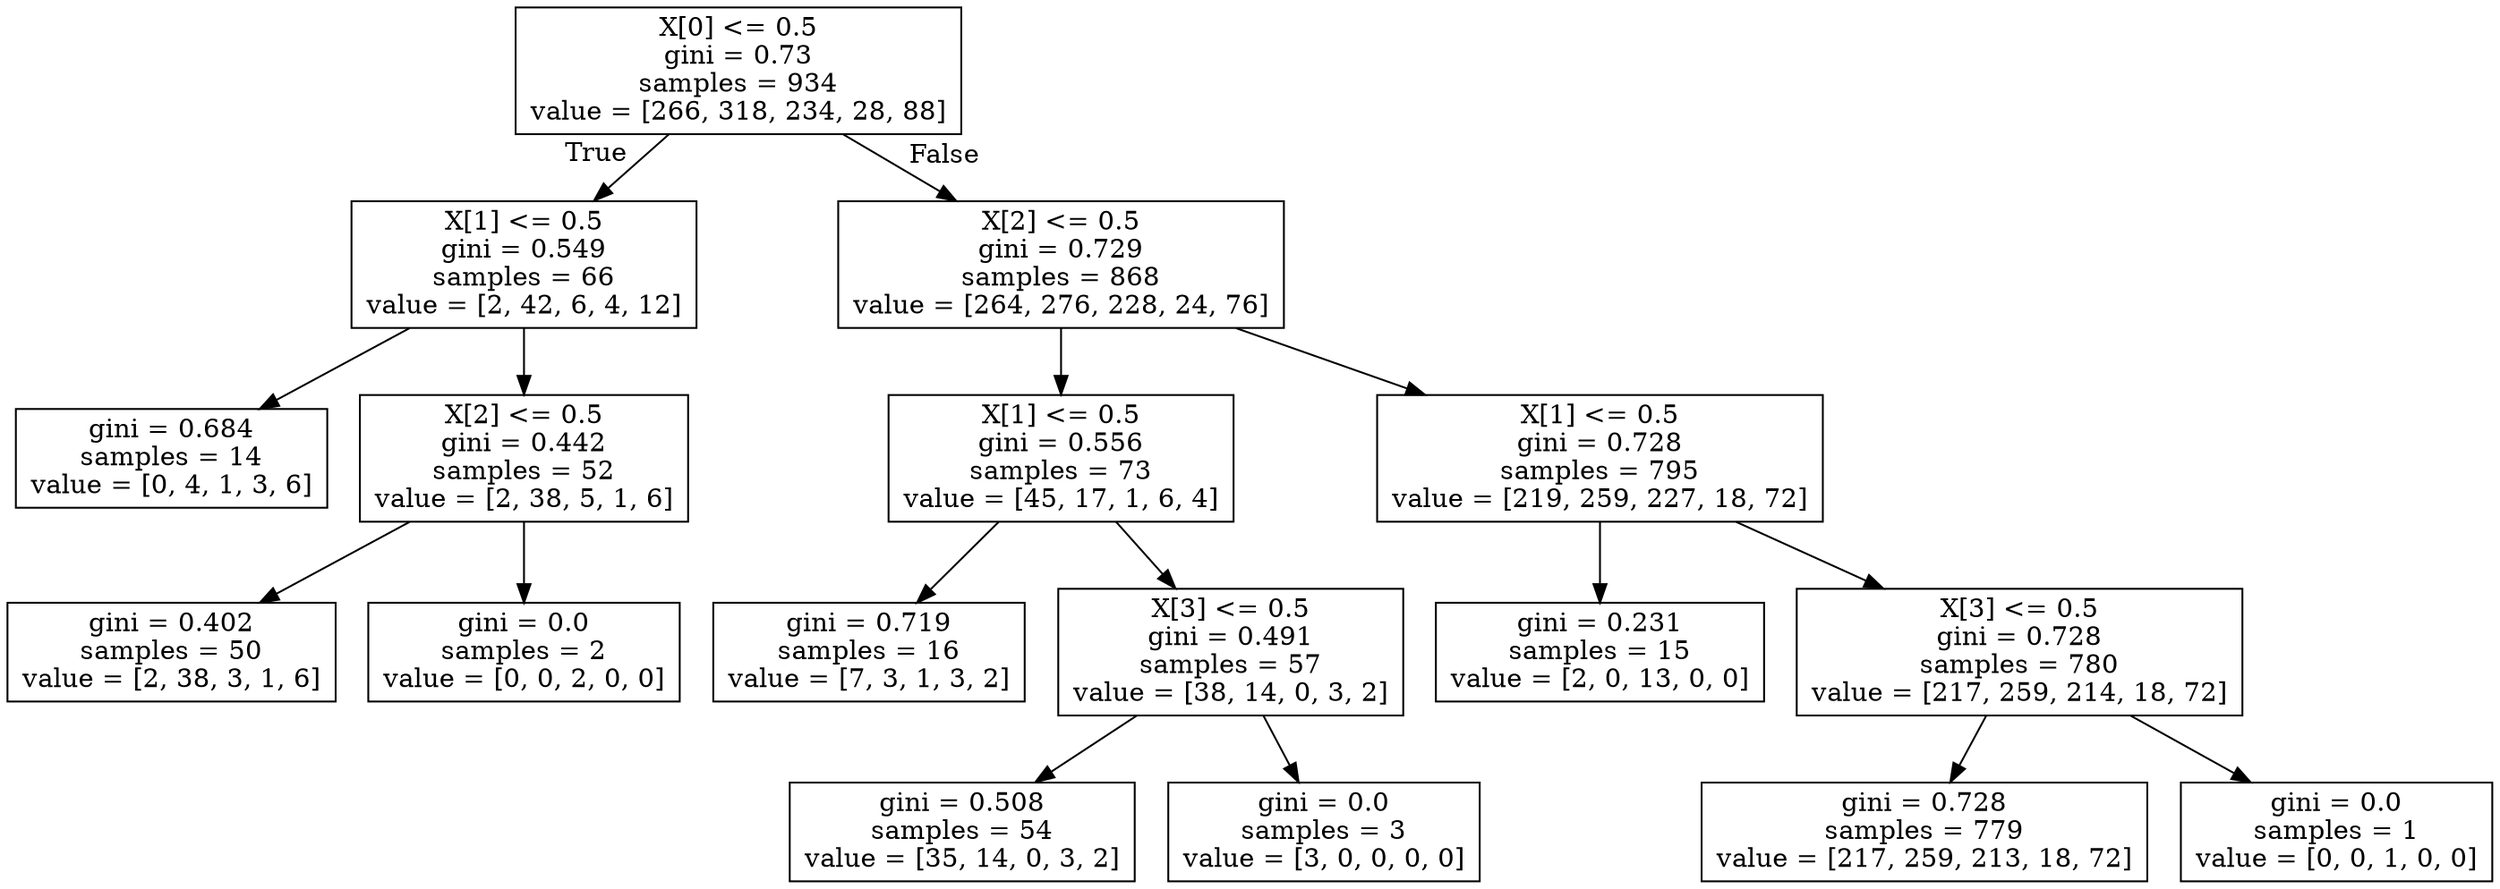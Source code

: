 digraph Tree {
node [shape=box] ;
0 [label="X[0] <= 0.5\ngini = 0.73\nsamples = 934\nvalue = [266, 318, 234, 28, 88]"] ;
1 [label="X[1] <= 0.5\ngini = 0.549\nsamples = 66\nvalue = [2, 42, 6, 4, 12]"] ;
0 -> 1 [labeldistance=2.5, labelangle=45, headlabel="True"] ;
2 [label="gini = 0.684\nsamples = 14\nvalue = [0, 4, 1, 3, 6]"] ;
1 -> 2 ;
3 [label="X[2] <= 0.5\ngini = 0.442\nsamples = 52\nvalue = [2, 38, 5, 1, 6]"] ;
1 -> 3 ;
4 [label="gini = 0.402\nsamples = 50\nvalue = [2, 38, 3, 1, 6]"] ;
3 -> 4 ;
5 [label="gini = 0.0\nsamples = 2\nvalue = [0, 0, 2, 0, 0]"] ;
3 -> 5 ;
6 [label="X[2] <= 0.5\ngini = 0.729\nsamples = 868\nvalue = [264, 276, 228, 24, 76]"] ;
0 -> 6 [labeldistance=2.5, labelangle=-45, headlabel="False"] ;
7 [label="X[1] <= 0.5\ngini = 0.556\nsamples = 73\nvalue = [45, 17, 1, 6, 4]"] ;
6 -> 7 ;
8 [label="gini = 0.719\nsamples = 16\nvalue = [7, 3, 1, 3, 2]"] ;
7 -> 8 ;
9 [label="X[3] <= 0.5\ngini = 0.491\nsamples = 57\nvalue = [38, 14, 0, 3, 2]"] ;
7 -> 9 ;
10 [label="gini = 0.508\nsamples = 54\nvalue = [35, 14, 0, 3, 2]"] ;
9 -> 10 ;
11 [label="gini = 0.0\nsamples = 3\nvalue = [3, 0, 0, 0, 0]"] ;
9 -> 11 ;
12 [label="X[1] <= 0.5\ngini = 0.728\nsamples = 795\nvalue = [219, 259, 227, 18, 72]"] ;
6 -> 12 ;
13 [label="gini = 0.231\nsamples = 15\nvalue = [2, 0, 13, 0, 0]"] ;
12 -> 13 ;
14 [label="X[3] <= 0.5\ngini = 0.728\nsamples = 780\nvalue = [217, 259, 214, 18, 72]"] ;
12 -> 14 ;
15 [label="gini = 0.728\nsamples = 779\nvalue = [217, 259, 213, 18, 72]"] ;
14 -> 15 ;
16 [label="gini = 0.0\nsamples = 1\nvalue = [0, 0, 1, 0, 0]"] ;
14 -> 16 ;
}